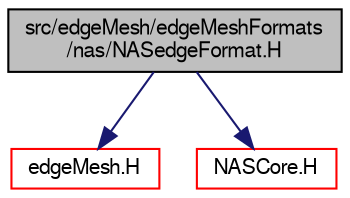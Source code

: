 digraph "src/edgeMesh/edgeMeshFormats/nas/NASedgeFormat.H"
{
  bgcolor="transparent";
  edge [fontname="FreeSans",fontsize="10",labelfontname="FreeSans",labelfontsize="10"];
  node [fontname="FreeSans",fontsize="10",shape=record];
  Node0 [label="src/edgeMesh/edgeMeshFormats\l/nas/NASedgeFormat.H",height=0.2,width=0.4,color="black", fillcolor="grey75", style="filled", fontcolor="black"];
  Node0 -> Node1 [color="midnightblue",fontsize="10",style="solid",fontname="FreeSans"];
  Node1 [label="edgeMesh.H",height=0.2,width=0.4,color="red",URL="$a00893.html"];
  Node0 -> Node143 [color="midnightblue",fontsize="10",style="solid",fontname="FreeSans"];
  Node143 [label="NASCore.H",height=0.2,width=0.4,color="red",URL="$a01094.html"];
}
